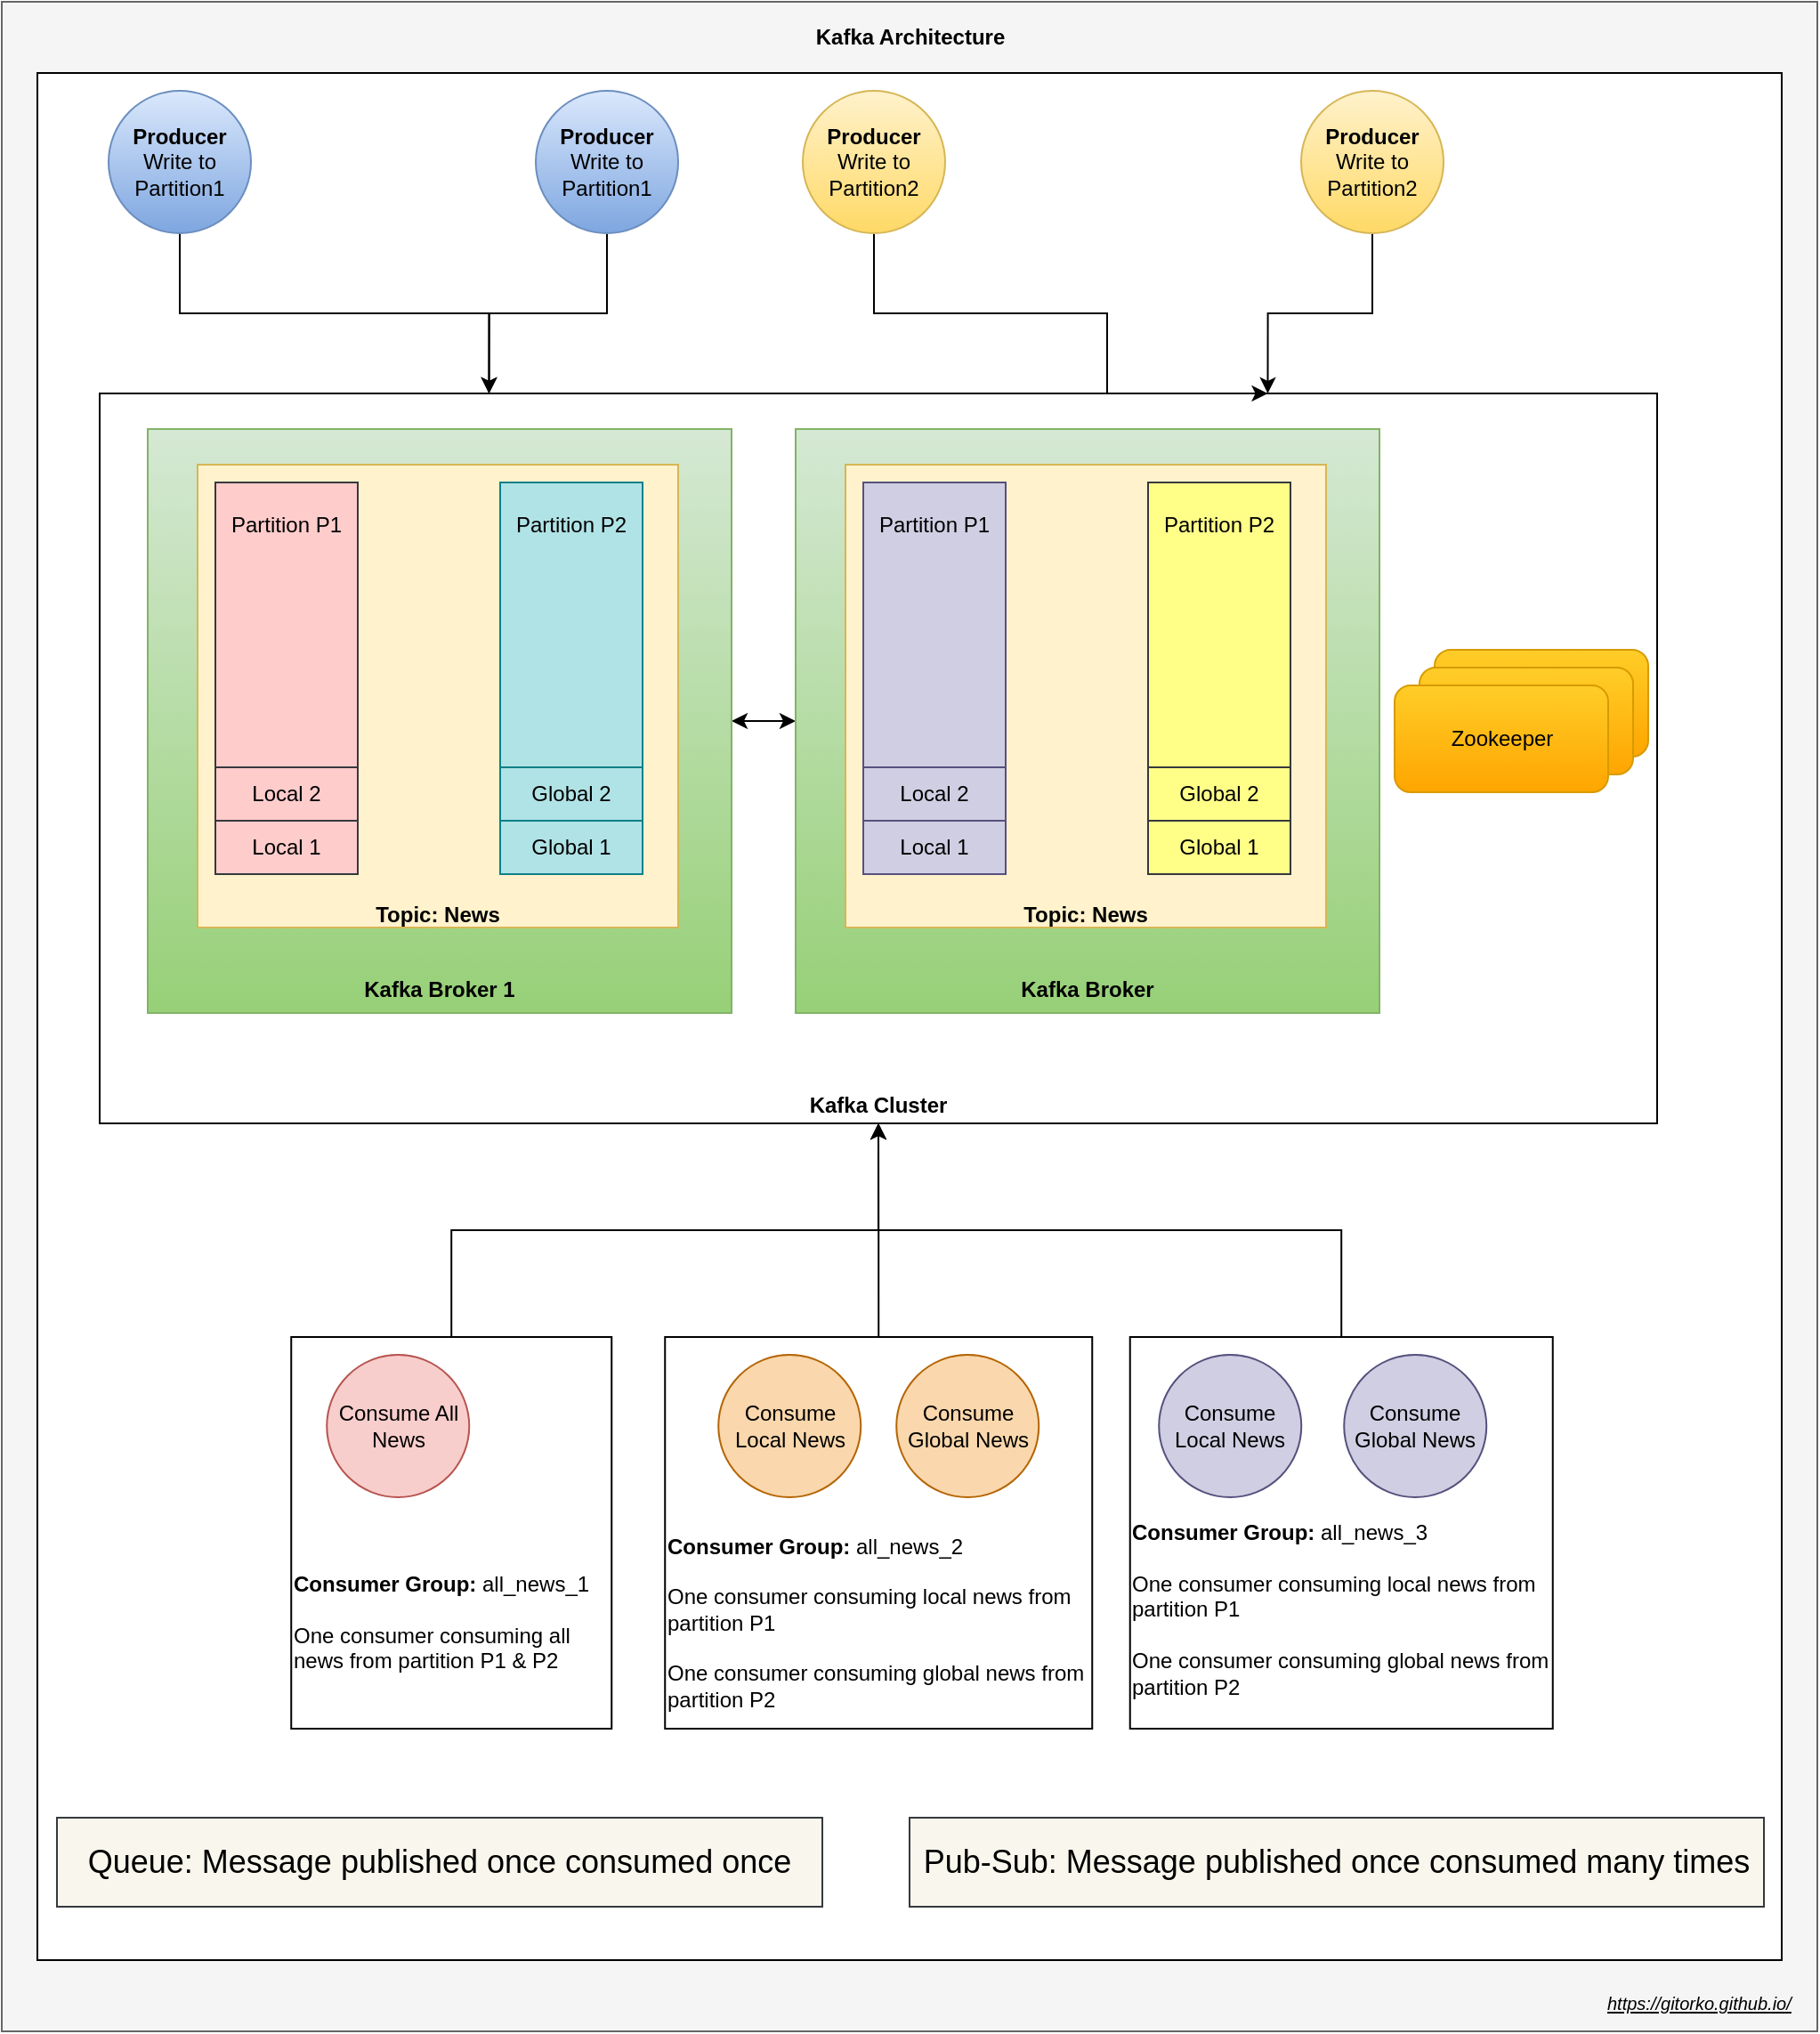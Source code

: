 <mxfile version="12.6.5" type="device"><diagram id="PH9-DNLGIZ719z8Zsi9O" name="Page-1"><mxGraphModel dx="1606" dy="852" grid="1" gridSize="10" guides="1" tooltips="1" connect="1" arrows="1" fold="1" page="1" pageScale="1" pageWidth="500" pageHeight="1200" math="0" shadow="0"><root><mxCell id="0"/><mxCell id="1" parent="0"/><mxCell id="3YbYFkDCTXO61rzG-P9k-3" value="" style="rounded=0;whiteSpace=wrap;html=1;fillColor=#f5f5f5;strokeColor=#666666;fontColor=#333333;" vertex="1" parent="1"><mxGeometry x="-10" y="30" width="1020" height="1140" as="geometry"/></mxCell><mxCell id="3YbYFkDCTXO61rzG-P9k-1" value="" style="rounded=0;whiteSpace=wrap;html=1;" vertex="1" parent="1"><mxGeometry x="10" y="70" width="980" height="1060" as="geometry"/></mxCell><mxCell id="gKBGdEoBRovCCw0v8CRP-51" value="&lt;br&gt;&lt;br&gt;&lt;br&gt;&lt;br&gt;&lt;br&gt;&lt;br&gt;&lt;br&gt;&lt;br&gt;&lt;br&gt;&lt;br&gt;&lt;br&gt;&lt;br&gt;&lt;br&gt;&lt;br&gt;&lt;br&gt;&lt;br&gt;&lt;br&gt;&lt;br&gt;&lt;br&gt;&lt;br&gt;&lt;br&gt;&lt;br&gt;&lt;br&gt;&lt;br&gt;&lt;br&gt;&lt;br&gt;&lt;br&gt;&lt;b&gt;Kafka Cluster&lt;/b&gt;" style="rounded=0;whiteSpace=wrap;html=1;" parent="1" vertex="1"><mxGeometry x="45" y="250" width="875" height="410" as="geometry"/></mxCell><mxCell id="gKBGdEoBRovCCw0v8CRP-52" style="edgeStyle=orthogonalEdgeStyle;rounded=0;orthogonalLoop=1;jettySize=auto;html=1;exitX=0.5;exitY=0;exitDx=0;exitDy=0;entryX=0.5;entryY=1;entryDx=0;entryDy=0;" parent="1" source="gKBGdEoBRovCCw0v8CRP-26" target="gKBGdEoBRovCCw0v8CRP-51" edge="1"><mxGeometry relative="1" as="geometry"/></mxCell><mxCell id="gKBGdEoBRovCCw0v8CRP-26" value="&lt;br&gt;&lt;br&gt;&lt;br&gt;&lt;br&gt;&lt;br&gt;&lt;br&gt;&lt;br&gt;&lt;div style=&quot;text-align: left&quot;&gt;&lt;b&gt;Consumer Group:&lt;/b&gt; all_news_1&lt;/div&gt;&lt;div style=&quot;text-align: left&quot;&gt;&lt;br&gt;&lt;/div&gt;&lt;div style=&quot;text-align: left&quot;&gt;&lt;span&gt;One consumer consuming all news from partition P1 &amp;amp; P2&lt;/span&gt;&lt;/div&gt;" style="rounded=0;whiteSpace=wrap;html=1;" parent="1" vertex="1"><mxGeometry x="152.62" y="780" width="180" height="220" as="geometry"/></mxCell><mxCell id="gKBGdEoBRovCCw0v8CRP-55" style="edgeStyle=orthogonalEdgeStyle;rounded=0;orthogonalLoop=1;jettySize=auto;html=1;exitX=1;exitY=0.5;exitDx=0;exitDy=0;entryX=0;entryY=0.5;entryDx=0;entryDy=0;startArrow=classic;startFill=1;" parent="1" source="gKBGdEoBRovCCw0v8CRP-3" target="gKBGdEoBRovCCw0v8CRP-43" edge="1"><mxGeometry relative="1" as="geometry"/></mxCell><mxCell id="gKBGdEoBRovCCw0v8CRP-3" value="&lt;br&gt;&lt;br&gt;&lt;br&gt;&lt;br&gt;&lt;br&gt;&lt;br&gt;&lt;br&gt;&lt;br&gt;&lt;br&gt;&lt;br&gt;&lt;br&gt;&lt;br&gt;&lt;br&gt;&lt;br&gt;&lt;br&gt;&lt;br&gt;&lt;br&gt;&lt;br&gt;&lt;br&gt;&lt;br&gt;&lt;br&gt;&lt;b&gt;Kafka Broker 1&lt;/b&gt;" style="whiteSpace=wrap;html=1;aspect=fixed;fillColor=#d5e8d4;strokeColor=#82b366;gradientColor=#97d077;" parent="1" vertex="1"><mxGeometry x="72" y="270" width="328" height="328" as="geometry"/></mxCell><mxCell id="gKBGdEoBRovCCw0v8CRP-14" value="&lt;br&gt;&lt;br&gt;&lt;br&gt;&lt;br&gt;&lt;br&gt;&lt;br&gt;&lt;br&gt;&lt;br&gt;&lt;br&gt;&lt;br&gt;&lt;br&gt;&lt;br&gt;&lt;br&gt;&lt;br&gt;&lt;br&gt;&lt;br&gt;&lt;br&gt;&lt;b&gt;Topic: News&lt;/b&gt;" style="rounded=0;whiteSpace=wrap;html=1;fillColor=#fff2cc;strokeColor=#d6b656;" parent="1" vertex="1"><mxGeometry x="100" y="290" width="270" height="260" as="geometry"/></mxCell><mxCell id="gKBGdEoBRovCCw0v8CRP-57" style="edgeStyle=orthogonalEdgeStyle;rounded=0;orthogonalLoop=1;jettySize=auto;html=1;exitX=0.5;exitY=1;exitDx=0;exitDy=0;entryX=0.25;entryY=0;entryDx=0;entryDy=0;startArrow=none;startFill=0;" parent="1" source="gKBGdEoBRovCCw0v8CRP-1" target="gKBGdEoBRovCCw0v8CRP-51" edge="1"><mxGeometry relative="1" as="geometry"/></mxCell><mxCell id="gKBGdEoBRovCCw0v8CRP-1" value="&lt;b&gt;Producer&lt;/b&gt;&lt;br&gt;Write to Partition1" style="ellipse;whiteSpace=wrap;html=1;aspect=fixed;fillColor=#dae8fc;strokeColor=#6c8ebf;gradientColor=#7ea6e0;" parent="1" vertex="1"><mxGeometry x="50" y="80" width="80" height="80" as="geometry"/></mxCell><mxCell id="gKBGdEoBRovCCw0v8CRP-59" style="edgeStyle=orthogonalEdgeStyle;rounded=0;orthogonalLoop=1;jettySize=auto;html=1;exitX=0.5;exitY=1;exitDx=0;exitDy=0;entryX=0.75;entryY=0;entryDx=0;entryDy=0;startArrow=none;startFill=0;" parent="1" source="gKBGdEoBRovCCw0v8CRP-2" target="gKBGdEoBRovCCw0v8CRP-51" edge="1"><mxGeometry relative="1" as="geometry"><Array as="points"><mxPoint x="480" y="205"/><mxPoint x="611" y="205"/></Array></mxGeometry></mxCell><mxCell id="gKBGdEoBRovCCw0v8CRP-2" value="&lt;b&gt;Producer&lt;/b&gt;&lt;br&gt;Write to Partition2" style="ellipse;whiteSpace=wrap;html=1;aspect=fixed;fillColor=#fff2cc;strokeColor=#d6b656;gradientColor=#ffd966;" parent="1" vertex="1"><mxGeometry x="440" y="80" width="80" height="80" as="geometry"/></mxCell><mxCell id="gKBGdEoBRovCCw0v8CRP-4" value="Partition P1&lt;br&gt;&lt;br&gt;&lt;br&gt;&lt;br&gt;&lt;br&gt;&lt;br&gt;&lt;br&gt;&lt;br&gt;&lt;br&gt;&lt;br&gt;&lt;br&gt;&lt;br&gt;&lt;br&gt;" style="rounded=0;whiteSpace=wrap;html=1;fillColor=#ffcccc;strokeColor=#36393d;" parent="1" vertex="1"><mxGeometry x="110" y="300" width="80" height="220" as="geometry"/></mxCell><mxCell id="gKBGdEoBRovCCw0v8CRP-12" value="Local 1" style="rounded=0;whiteSpace=wrap;html=1;fillColor=#ffcccc;strokeColor=#36393d;" parent="1" vertex="1"><mxGeometry x="110" y="490" width="80" height="30" as="geometry"/></mxCell><mxCell id="gKBGdEoBRovCCw0v8CRP-13" value="Local 2" style="rounded=0;whiteSpace=wrap;html=1;fillColor=#ffcccc;strokeColor=#36393d;" parent="1" vertex="1"><mxGeometry x="110" y="460" width="80" height="30" as="geometry"/></mxCell><mxCell id="gKBGdEoBRovCCw0v8CRP-15" value="Partition P2&lt;br&gt;&lt;br&gt;&lt;br&gt;&lt;br&gt;&lt;br&gt;&lt;br&gt;&lt;br&gt;&lt;br&gt;&lt;br&gt;&lt;br&gt;&lt;br&gt;&lt;br&gt;&lt;br&gt;" style="rounded=0;whiteSpace=wrap;html=1;fillColor=#b0e3e6;strokeColor=#0e8088;" parent="1" vertex="1"><mxGeometry x="270" y="300" width="80" height="220" as="geometry"/></mxCell><mxCell id="gKBGdEoBRovCCw0v8CRP-16" value="Global 1" style="rounded=0;whiteSpace=wrap;html=1;fillColor=#b0e3e6;strokeColor=#0e8088;" parent="1" vertex="1"><mxGeometry x="270" y="490" width="80" height="30" as="geometry"/></mxCell><mxCell id="gKBGdEoBRovCCw0v8CRP-17" value="Global 2" style="rounded=0;whiteSpace=wrap;html=1;fillColor=#b0e3e6;strokeColor=#0e8088;" parent="1" vertex="1"><mxGeometry x="270" y="460" width="80" height="30" as="geometry"/></mxCell><mxCell id="gKBGdEoBRovCCw0v8CRP-58" style="edgeStyle=orthogonalEdgeStyle;rounded=0;orthogonalLoop=1;jettySize=auto;html=1;entryX=0.25;entryY=0;entryDx=0;entryDy=0;startArrow=none;startFill=0;" parent="1" source="gKBGdEoBRovCCw0v8CRP-20" target="gKBGdEoBRovCCw0v8CRP-51" edge="1"><mxGeometry relative="1" as="geometry"/></mxCell><mxCell id="gKBGdEoBRovCCw0v8CRP-20" value="&lt;b&gt;Producer&lt;/b&gt;&lt;br&gt;Write to Partition1" style="ellipse;whiteSpace=wrap;html=1;aspect=fixed;fillColor=#dae8fc;strokeColor=#6c8ebf;gradientColor=#7ea6e0;" parent="1" vertex="1"><mxGeometry x="290" y="80" width="80" height="80" as="geometry"/></mxCell><mxCell id="gKBGdEoBRovCCw0v8CRP-60" style="edgeStyle=orthogonalEdgeStyle;rounded=0;orthogonalLoop=1;jettySize=auto;html=1;entryX=0.75;entryY=0;entryDx=0;entryDy=0;startArrow=none;startFill=0;" parent="1" source="gKBGdEoBRovCCw0v8CRP-22" target="gKBGdEoBRovCCw0v8CRP-51" edge="1"><mxGeometry relative="1" as="geometry"/></mxCell><mxCell id="gKBGdEoBRovCCw0v8CRP-22" value="&lt;b&gt;Producer&lt;/b&gt;&lt;br&gt;Write to Partition2" style="ellipse;whiteSpace=wrap;html=1;aspect=fixed;fillColor=#fff2cc;strokeColor=#d6b656;gradientColor=#ffd966;" parent="1" vertex="1"><mxGeometry x="720" y="80" width="80" height="80" as="geometry"/></mxCell><mxCell id="gKBGdEoBRovCCw0v8CRP-24" value="Consume All News" style="ellipse;whiteSpace=wrap;html=1;aspect=fixed;fillColor=#f8cecc;strokeColor=#b85450;" parent="1" vertex="1"><mxGeometry x="172.62" y="790" width="80" height="80" as="geometry"/></mxCell><mxCell id="gKBGdEoBRovCCw0v8CRP-33" style="edgeStyle=orthogonalEdgeStyle;rounded=0;orthogonalLoop=1;jettySize=auto;html=1;exitX=0.5;exitY=0;exitDx=0;exitDy=0;entryX=0.5;entryY=1;entryDx=0;entryDy=0;" parent="1" source="gKBGdEoBRovCCw0v8CRP-27" target="gKBGdEoBRovCCw0v8CRP-51" edge="1"><mxGeometry relative="1" as="geometry"><mxPoint x="230" y="602" as="targetPoint"/></mxGeometry></mxCell><mxCell id="gKBGdEoBRovCCw0v8CRP-27" value="&lt;br&gt;&lt;br&gt;&lt;br&gt;&lt;br&gt;&lt;br&gt;&lt;br&gt;&lt;br&gt;&lt;div style=&quot;text-align: left&quot;&gt;&lt;b&gt;Consumer Group:&lt;/b&gt; all_news_2&lt;/div&gt;&lt;div style=&quot;text-align: left&quot;&gt;&lt;span&gt;&lt;br&gt;&lt;/span&gt;&lt;/div&gt;&lt;div style=&quot;text-align: left&quot;&gt;&lt;span&gt;One consumer consuming local news from partition P1&lt;/span&gt;&lt;/div&gt;&lt;div style=&quot;text-align: left&quot;&gt;&lt;span&gt;&lt;br&gt;&lt;/span&gt;&lt;/div&gt;&lt;div style=&quot;text-align: left&quot;&gt;&lt;span&gt;One consumer consuming global news from partition P2&lt;/span&gt;&lt;/div&gt;" style="rounded=0;whiteSpace=wrap;html=1;" parent="1" vertex="1"><mxGeometry x="362.62" y="780" width="240" height="220" as="geometry"/></mxCell><mxCell id="gKBGdEoBRovCCw0v8CRP-43" value="&lt;br&gt;&lt;br&gt;&lt;br&gt;&lt;br&gt;&lt;br&gt;&lt;br&gt;&lt;br&gt;&lt;br&gt;&lt;br&gt;&lt;br&gt;&lt;br&gt;&lt;br&gt;&lt;br&gt;&lt;br&gt;&lt;br&gt;&lt;br&gt;&lt;br&gt;&lt;br&gt;&lt;br&gt;&lt;br&gt;&lt;br&gt;&lt;b&gt;Kafka Broker&lt;/b&gt;" style="whiteSpace=wrap;html=1;aspect=fixed;fillColor=#d5e8d4;strokeColor=#82b366;gradientColor=#97d077;" parent="1" vertex="1"><mxGeometry x="436" y="270" width="328" height="328" as="geometry"/></mxCell><mxCell id="gKBGdEoBRovCCw0v8CRP-44" value="&lt;br&gt;&lt;br&gt;&lt;br&gt;&lt;br&gt;&lt;br&gt;&lt;br&gt;&lt;br&gt;&lt;br&gt;&lt;br&gt;&lt;br&gt;&lt;br&gt;&lt;br&gt;&lt;br&gt;&lt;br&gt;&lt;br&gt;&lt;br&gt;&lt;br&gt;&lt;b&gt;Topic: News&lt;/b&gt;" style="rounded=0;whiteSpace=wrap;html=1;fillColor=#fff2cc;strokeColor=#d6b656;" parent="1" vertex="1"><mxGeometry x="464" y="290" width="270" height="260" as="geometry"/></mxCell><mxCell id="gKBGdEoBRovCCw0v8CRP-45" value="Partition P1&lt;br&gt;&lt;br&gt;&lt;br&gt;&lt;br&gt;&lt;br&gt;&lt;br&gt;&lt;br&gt;&lt;br&gt;&lt;br&gt;&lt;br&gt;&lt;br&gt;&lt;br&gt;&lt;br&gt;" style="rounded=0;whiteSpace=wrap;html=1;fillColor=#d0cee2;strokeColor=#56517e;" parent="1" vertex="1"><mxGeometry x="474" y="300" width="80" height="220" as="geometry"/></mxCell><mxCell id="gKBGdEoBRovCCw0v8CRP-46" value="Local 1" style="rounded=0;whiteSpace=wrap;html=1;fillColor=#d0cee2;strokeColor=#56517e;" parent="1" vertex="1"><mxGeometry x="474" y="490" width="80" height="30" as="geometry"/></mxCell><mxCell id="gKBGdEoBRovCCw0v8CRP-47" value="Local 2" style="rounded=0;whiteSpace=wrap;html=1;fillColor=#d0cee2;strokeColor=#56517e;" parent="1" vertex="1"><mxGeometry x="474" y="460" width="80" height="30" as="geometry"/></mxCell><mxCell id="gKBGdEoBRovCCw0v8CRP-48" value="Partition P2&lt;br&gt;&lt;br&gt;&lt;br&gt;&lt;br&gt;&lt;br&gt;&lt;br&gt;&lt;br&gt;&lt;br&gt;&lt;br&gt;&lt;br&gt;&lt;br&gt;&lt;br&gt;&lt;br&gt;" style="rounded=0;whiteSpace=wrap;html=1;fillColor=#ffff88;strokeColor=#36393d;" parent="1" vertex="1"><mxGeometry x="634" y="300" width="80" height="220" as="geometry"/></mxCell><mxCell id="gKBGdEoBRovCCw0v8CRP-49" value="Global 1" style="rounded=0;whiteSpace=wrap;html=1;fillColor=#ffff88;strokeColor=#36393d;" parent="1" vertex="1"><mxGeometry x="634" y="490" width="80" height="30" as="geometry"/></mxCell><mxCell id="gKBGdEoBRovCCw0v8CRP-50" value="Global 2" style="rounded=0;whiteSpace=wrap;html=1;fillColor=#ffff88;strokeColor=#36393d;" parent="1" vertex="1"><mxGeometry x="634" y="460" width="80" height="30" as="geometry"/></mxCell><mxCell id="gKBGdEoBRovCCw0v8CRP-62" value="Consume Local News" style="ellipse;whiteSpace=wrap;html=1;aspect=fixed;fillColor=#fad7ac;strokeColor=#b46504;" parent="1" vertex="1"><mxGeometry x="392.62" y="790" width="80" height="80" as="geometry"/></mxCell><mxCell id="gKBGdEoBRovCCw0v8CRP-63" value="Consume Global News" style="ellipse;whiteSpace=wrap;html=1;aspect=fixed;fillColor=#fad7ac;strokeColor=#b46504;" parent="1" vertex="1"><mxGeometry x="492.62" y="790" width="80" height="80" as="geometry"/></mxCell><mxCell id="gKBGdEoBRovCCw0v8CRP-64" value="&lt;font style=&quot;font-size: 18px&quot;&gt;Queue: Message published once consumed once&lt;/font&gt;" style="text;html=1;strokeColor=#36393d;fillColor=#f9f7ed;align=center;verticalAlign=middle;whiteSpace=wrap;rounded=0;" parent="1" vertex="1"><mxGeometry x="21" y="1050" width="430" height="50" as="geometry"/></mxCell><mxCell id="gKBGdEoBRovCCw0v8CRP-65" value="&lt;font style=&quot;font-size: 18px&quot;&gt;Pub-Sub: Message published once consumed many times&lt;/font&gt;" style="text;html=1;strokeColor=#36393d;fillColor=#f9f7ed;align=center;verticalAlign=middle;whiteSpace=wrap;rounded=0;" parent="1" vertex="1"><mxGeometry x="500" y="1050" width="480" height="50" as="geometry"/></mxCell><mxCell id="gKBGdEoBRovCCw0v8CRP-69" style="edgeStyle=orthogonalEdgeStyle;rounded=0;orthogonalLoop=1;jettySize=auto;html=1;exitX=0.5;exitY=0;exitDx=0;exitDy=0;entryX=0.5;entryY=1;entryDx=0;entryDy=0;startArrow=none;startFill=0;" parent="1" source="gKBGdEoBRovCCw0v8CRP-66" target="gKBGdEoBRovCCw0v8CRP-51" edge="1"><mxGeometry relative="1" as="geometry"/></mxCell><mxCell id="gKBGdEoBRovCCw0v8CRP-66" value="&lt;br&gt;&lt;br&gt;&lt;br&gt;&lt;br&gt;&lt;br&gt;&lt;br&gt;&lt;br&gt;&lt;div style=&quot;text-align: left&quot;&gt;&lt;b&gt;Consumer Group:&lt;/b&gt; all_news_3&lt;/div&gt;&lt;div style=&quot;text-align: left&quot;&gt;&lt;span&gt;&lt;br&gt;&lt;/span&gt;&lt;/div&gt;&lt;div style=&quot;text-align: left&quot;&gt;&lt;span&gt;One consumer consuming local news from partition P1&lt;/span&gt;&lt;/div&gt;&lt;div style=&quot;text-align: left&quot;&gt;&lt;span&gt;&lt;br&gt;&lt;/span&gt;&lt;/div&gt;&lt;div style=&quot;text-align: left&quot;&gt;&lt;span&gt;One consumer consuming global news from partition P2&lt;/span&gt;&lt;/div&gt;&lt;div style=&quot;text-align: left&quot;&gt;&lt;br&gt;&lt;/div&gt;" style="rounded=0;whiteSpace=wrap;html=1;" parent="1" vertex="1"><mxGeometry x="623.87" y="780" width="237.5" height="220" as="geometry"/></mxCell><mxCell id="gKBGdEoBRovCCw0v8CRP-67" value="Consume Local News" style="ellipse;whiteSpace=wrap;html=1;aspect=fixed;fillColor=#d0cee2;strokeColor=#56517e;" parent="1" vertex="1"><mxGeometry x="640.12" y="790" width="80" height="80" as="geometry"/></mxCell><mxCell id="gKBGdEoBRovCCw0v8CRP-68" value="Consume Global News" style="ellipse;whiteSpace=wrap;html=1;aspect=fixed;fillColor=#d0cee2;strokeColor=#56517e;" parent="1" vertex="1"><mxGeometry x="744.12" y="790" width="80" height="80" as="geometry"/></mxCell><mxCell id="gKBGdEoBRovCCw0v8CRP-72" value="Zookeeper" style="rounded=1;whiteSpace=wrap;html=1;strokeColor=#d79b00;gradientColor=#ffa500;fillColor=#ffcd28;" parent="1" vertex="1"><mxGeometry x="795" y="394" width="120" height="60" as="geometry"/></mxCell><mxCell id="gKBGdEoBRovCCw0v8CRP-76" value="Zookeeper" style="rounded=1;whiteSpace=wrap;html=1;strokeColor=#d79b00;gradientColor=#ffa500;fillColor=#ffcd28;" parent="1" vertex="1"><mxGeometry x="786.5" y="404" width="120" height="60" as="geometry"/></mxCell><mxCell id="gKBGdEoBRovCCw0v8CRP-75" value="Zookeeper" style="rounded=1;whiteSpace=wrap;html=1;strokeColor=#d79b00;gradientColor=#ffa500;fillColor=#ffcd28;" parent="1" vertex="1"><mxGeometry x="772.5" y="414" width="120" height="60" as="geometry"/></mxCell><mxCell id="3YbYFkDCTXO61rzG-P9k-2" value="Kafka Architecture" style="text;html=1;strokeColor=none;fillColor=none;align=center;verticalAlign=middle;whiteSpace=wrap;rounded=0;fontStyle=1" vertex="1" parent="1"><mxGeometry x="417.5" y="40" width="165" height="20" as="geometry"/></mxCell><UserObject label="&lt;i&gt;&lt;u&gt;&lt;font style=&quot;font-size: 10px&quot;&gt;https://gitorko.github.io/&lt;/font&gt;&lt;/u&gt;&lt;/i&gt;" link="https://gitorko.github.io/" id="3YbYFkDCTXO61rzG-P9k-4"><mxCell style="text;html=1;" vertex="1" parent="1"><mxGeometry x="890" y="1140" width="120" height="30" as="geometry"/></mxCell></UserObject></root></mxGraphModel></diagram></mxfile>
